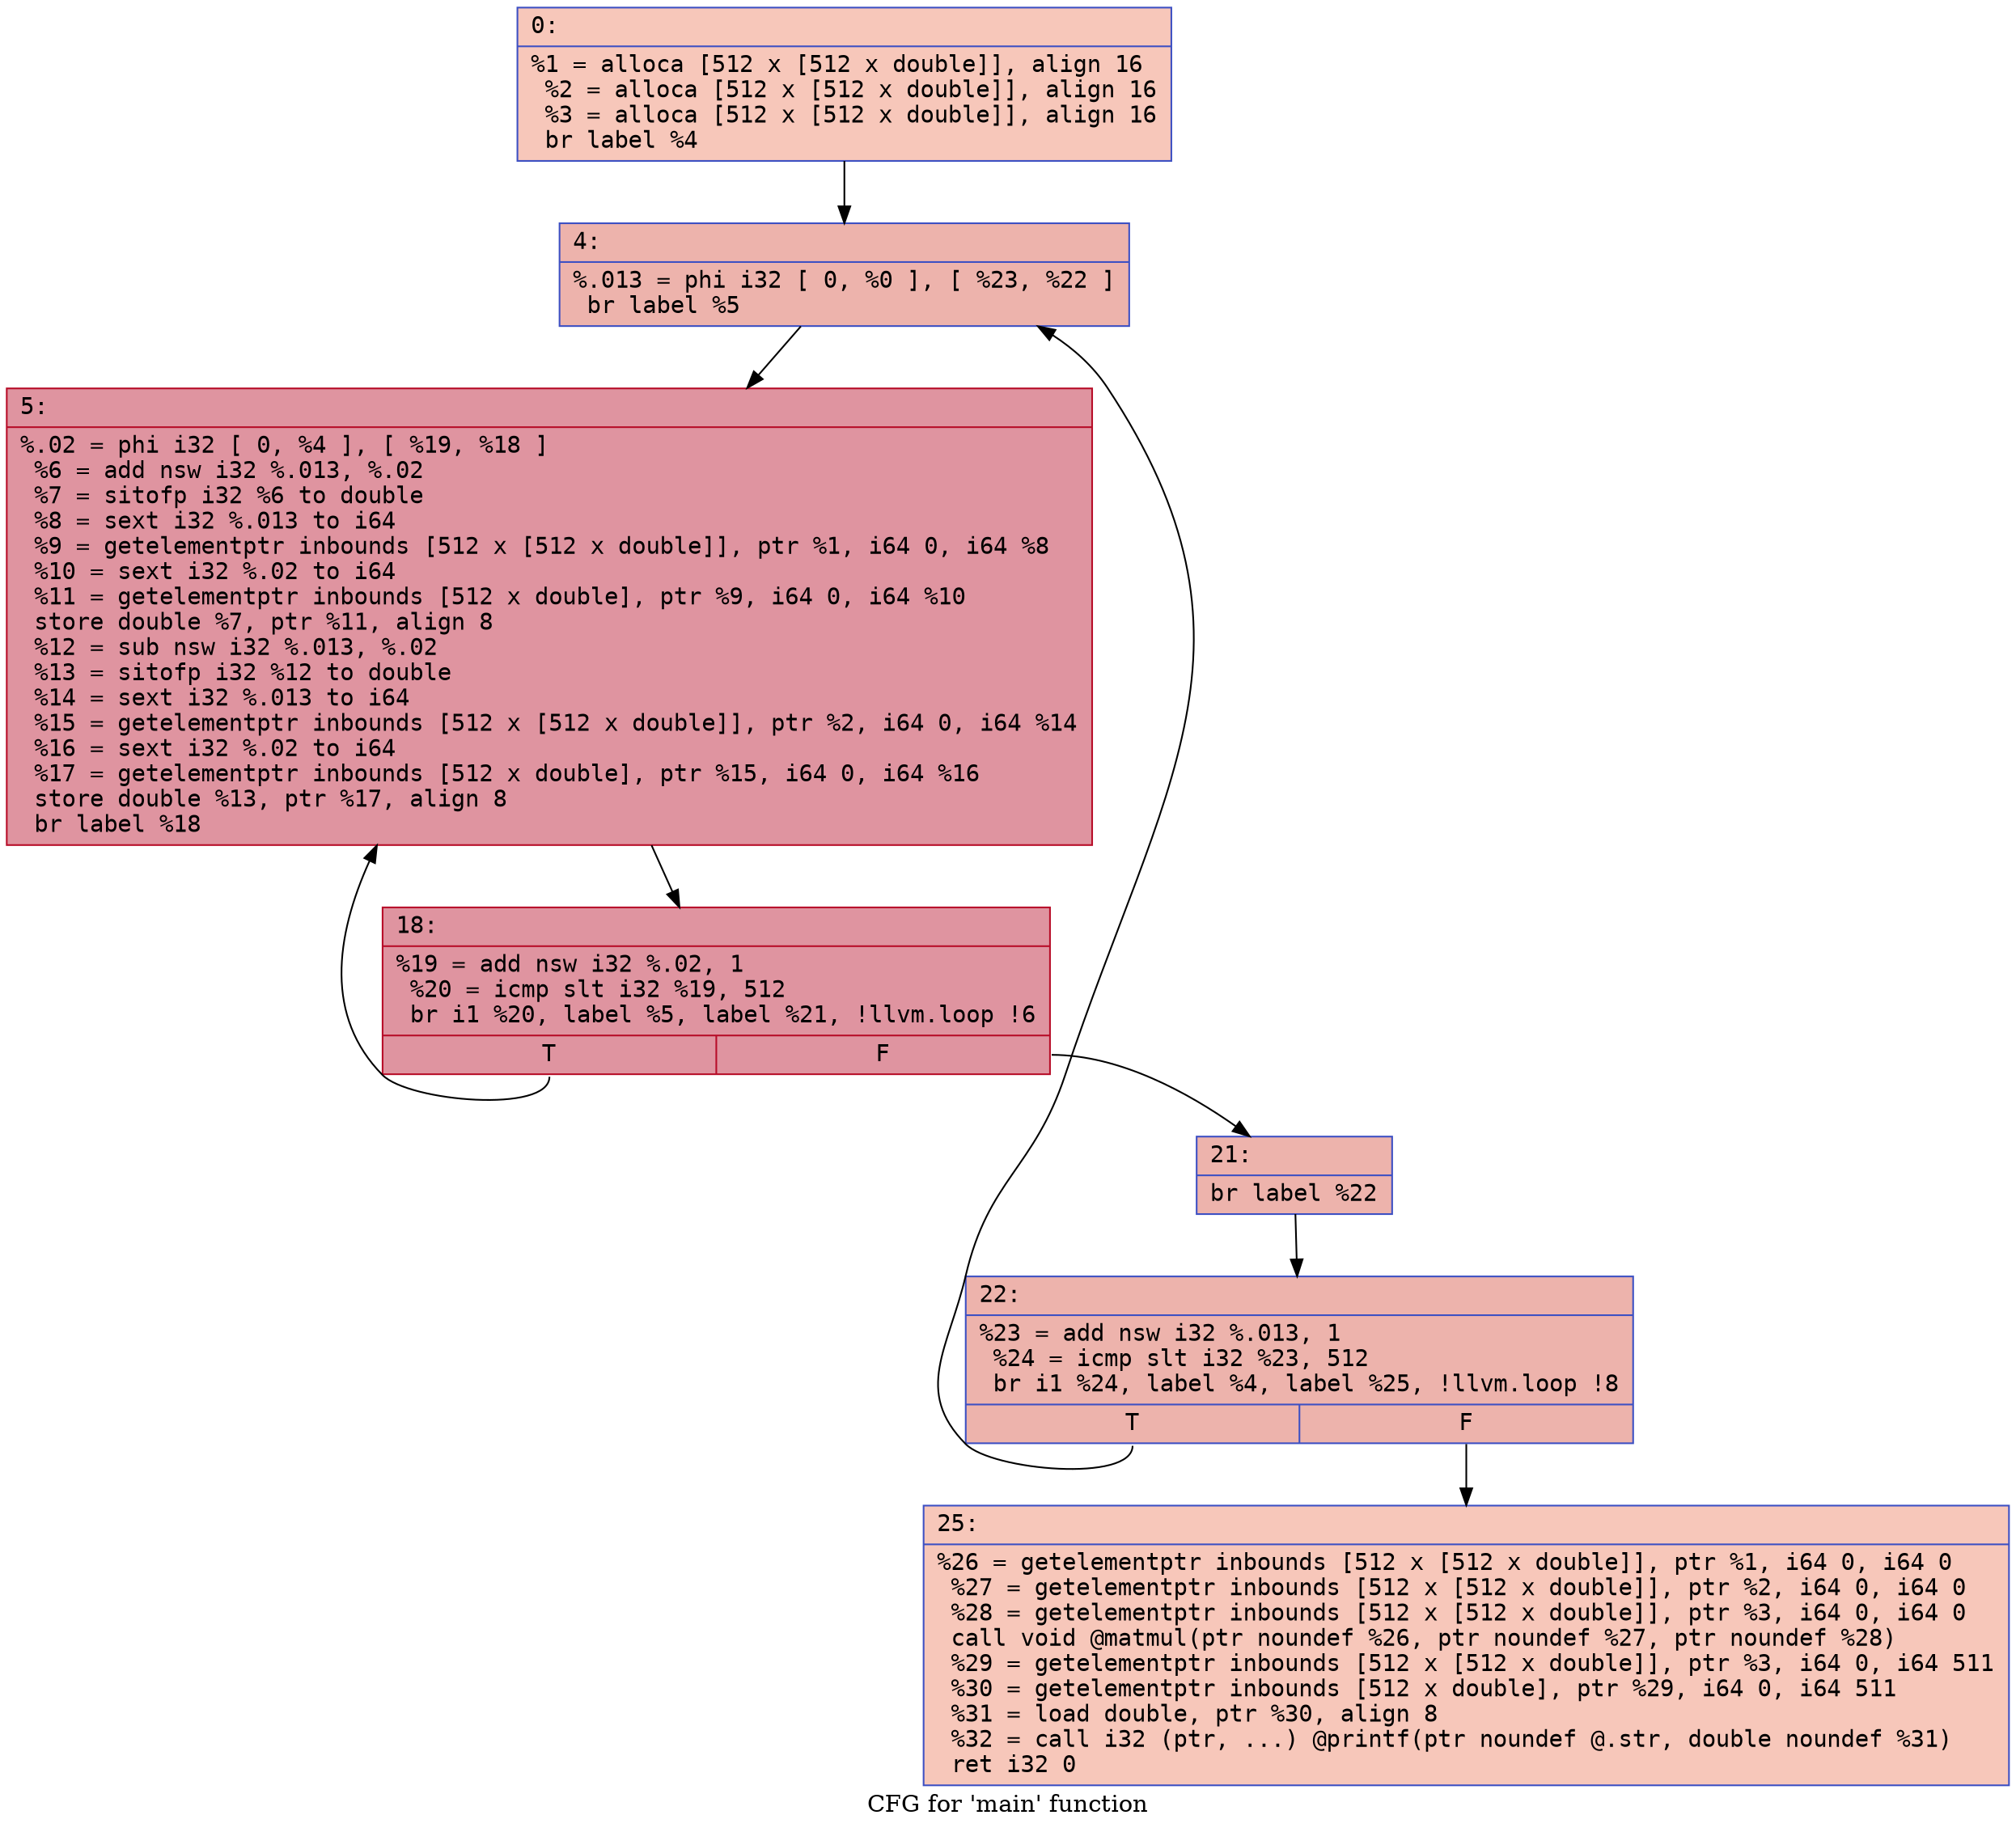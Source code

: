 digraph "CFG for 'main' function" {
	label="CFG for 'main' function";

	Node0x56815ecc7670 [shape=record,color="#3d50c3ff", style=filled, fillcolor="#ec7f6370" fontname="Courier",label="{0:\l|  %1 = alloca [512 x [512 x double]], align 16\l  %2 = alloca [512 x [512 x double]], align 16\l  %3 = alloca [512 x [512 x double]], align 16\l  br label %4\l}"];
	Node0x56815ecc7670 -> Node0x56815ecc77c0[tooltip="0 -> 4\nProbability 100.00%" ];
	Node0x56815ecc77c0 [shape=record,color="#3d50c3ff", style=filled, fillcolor="#d6524470" fontname="Courier",label="{4:\l|  %.013 = phi i32 [ 0, %0 ], [ %23, %22 ]\l  br label %5\l}"];
	Node0x56815ecc77c0 -> Node0x56815ecc7a50[tooltip="4 -> 5\nProbability 100.00%" ];
	Node0x56815ecc7a50 [shape=record,color="#b70d28ff", style=filled, fillcolor="#b70d2870" fontname="Courier",label="{5:\l|  %.02 = phi i32 [ 0, %4 ], [ %19, %18 ]\l  %6 = add nsw i32 %.013, %.02\l  %7 = sitofp i32 %6 to double\l  %8 = sext i32 %.013 to i64\l  %9 = getelementptr inbounds [512 x [512 x double]], ptr %1, i64 0, i64 %8\l  %10 = sext i32 %.02 to i64\l  %11 = getelementptr inbounds [512 x double], ptr %9, i64 0, i64 %10\l  store double %7, ptr %11, align 8\l  %12 = sub nsw i32 %.013, %.02\l  %13 = sitofp i32 %12 to double\l  %14 = sext i32 %.013 to i64\l  %15 = getelementptr inbounds [512 x [512 x double]], ptr %2, i64 0, i64 %14\l  %16 = sext i32 %.02 to i64\l  %17 = getelementptr inbounds [512 x double], ptr %15, i64 0, i64 %16\l  store double %13, ptr %17, align 8\l  br label %18\l}"];
	Node0x56815ecc7a50 -> Node0x56815ecc7b50[tooltip="5 -> 18\nProbability 100.00%" ];
	Node0x56815ecc7b50 [shape=record,color="#b70d28ff", style=filled, fillcolor="#b70d2870" fontname="Courier",label="{18:\l|  %19 = add nsw i32 %.02, 1\l  %20 = icmp slt i32 %19, 512\l  br i1 %20, label %5, label %21, !llvm.loop !6\l|{<s0>T|<s1>F}}"];
	Node0x56815ecc7b50:s0 -> Node0x56815ecc7a50[tooltip="18 -> 5\nProbability 96.88%" ];
	Node0x56815ecc7b50:s1 -> Node0x56815ecc8650[tooltip="18 -> 21\nProbability 3.12%" ];
	Node0x56815ecc8650 [shape=record,color="#3d50c3ff", style=filled, fillcolor="#d6524470" fontname="Courier",label="{21:\l|  br label %22\l}"];
	Node0x56815ecc8650 -> Node0x56815ecc7880[tooltip="21 -> 22\nProbability 100.00%" ];
	Node0x56815ecc7880 [shape=record,color="#3d50c3ff", style=filled, fillcolor="#d6524470" fontname="Courier",label="{22:\l|  %23 = add nsw i32 %.013, 1\l  %24 = icmp slt i32 %23, 512\l  br i1 %24, label %4, label %25, !llvm.loop !8\l|{<s0>T|<s1>F}}"];
	Node0x56815ecc7880:s0 -> Node0x56815ecc77c0[tooltip="22 -> 4\nProbability 96.88%" ];
	Node0x56815ecc7880:s1 -> Node0x56815ecc89e0[tooltip="22 -> 25\nProbability 3.12%" ];
	Node0x56815ecc89e0 [shape=record,color="#3d50c3ff", style=filled, fillcolor="#ec7f6370" fontname="Courier",label="{25:\l|  %26 = getelementptr inbounds [512 x [512 x double]], ptr %1, i64 0, i64 0\l  %27 = getelementptr inbounds [512 x [512 x double]], ptr %2, i64 0, i64 0\l  %28 = getelementptr inbounds [512 x [512 x double]], ptr %3, i64 0, i64 0\l  call void @matmul(ptr noundef %26, ptr noundef %27, ptr noundef %28)\l  %29 = getelementptr inbounds [512 x [512 x double]], ptr %3, i64 0, i64 511\l  %30 = getelementptr inbounds [512 x double], ptr %29, i64 0, i64 511\l  %31 = load double, ptr %30, align 8\l  %32 = call i32 (ptr, ...) @printf(ptr noundef @.str, double noundef %31)\l  ret i32 0\l}"];
}
